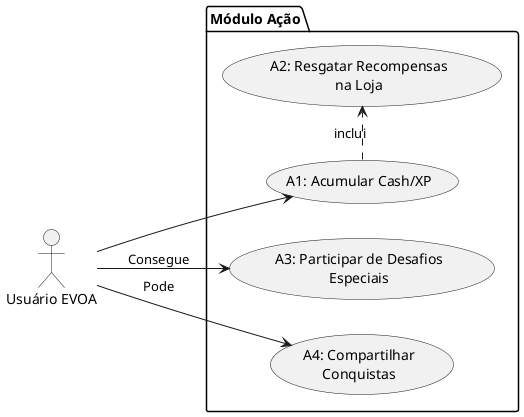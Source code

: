 @startuml casos_uso

left to right direction

actor "Usuário EVOA" as usuario

package "Módulo Ação" as acao {
  usecase "A1: Acumular Cash/XP" as UC11
  usecase "A2: Resgatar Recompensas\nna Loja" as UC12
  usecase "A3: Participar de Desafios\nEspeciais" as UC13
  usecase "A4: Compartilhar\nConquistas" as UC14
}

usuario --> UC11
usuario --> UC13: Consegue
usuario --> UC14: Pode

UC11 .> UC12: inclui